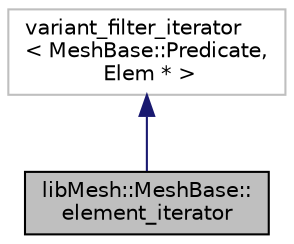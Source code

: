 digraph "libMesh::MeshBase::element_iterator"
{
  edge [fontname="Helvetica",fontsize="10",labelfontname="Helvetica",labelfontsize="10"];
  node [fontname="Helvetica",fontsize="10",shape=record];
  Node1 [label="libMesh::MeshBase::\lelement_iterator",height=0.2,width=0.4,color="black", fillcolor="grey75", style="filled", fontcolor="black"];
  Node2 -> Node1 [dir="back",color="midnightblue",fontsize="10",style="solid",fontname="Helvetica"];
  Node2 [label="variant_filter_iterator\l\< MeshBase::Predicate,\l Elem * \>",height=0.2,width=0.4,color="grey75", fillcolor="white", style="filled"];
}
